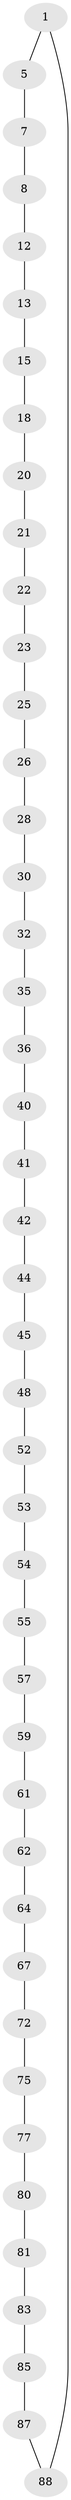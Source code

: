 // original degree distribution, {2: 1.0}
// Generated by graph-tools (version 1.1) at 2025/20/03/04/25 18:20:07]
// undirected, 44 vertices, 44 edges
graph export_dot {
graph [start="1"]
  node [color=gray90,style=filled];
  1 [super="+2+89"];
  5 [super="+6"];
  7;
  8 [super="+9"];
  12;
  13 [super="+14"];
  15 [super="+16"];
  18 [super="+19"];
  20;
  21;
  22;
  23 [super="+24"];
  25;
  26 [super="+27"];
  28 [super="+29"];
  30 [super="+31"];
  32 [super="+33"];
  35;
  36 [super="+37"];
  40;
  41;
  42 [super="+43"];
  44;
  45 [super="+46"];
  48 [super="+49"];
  52;
  53;
  54;
  55 [super="+56"];
  57 [super="+58"];
  59 [super="+60"];
  61;
  62 [super="+63"];
  64 [super="+65"];
  67 [super="+68"];
  72 [super="+73"];
  75 [super="+76"];
  77 [super="+78"];
  80;
  81 [super="+82"];
  83 [super="+84"];
  85 [super="+86"];
  87;
  88;
  1 -- 5;
  1 -- 88;
  5 -- 7;
  7 -- 8;
  8 -- 12;
  12 -- 13;
  13 -- 15;
  15 -- 18;
  18 -- 20;
  20 -- 21;
  21 -- 22;
  22 -- 23;
  23 -- 25;
  25 -- 26;
  26 -- 28;
  28 -- 30;
  30 -- 32;
  32 -- 35;
  35 -- 36;
  36 -- 40;
  40 -- 41;
  41 -- 42;
  42 -- 44;
  44 -- 45;
  45 -- 48;
  48 -- 52;
  52 -- 53;
  53 -- 54;
  54 -- 55;
  55 -- 57;
  57 -- 59;
  59 -- 61;
  61 -- 62;
  62 -- 64;
  64 -- 67;
  67 -- 72;
  72 -- 75;
  75 -- 77;
  77 -- 80;
  80 -- 81;
  81 -- 83;
  83 -- 85;
  85 -- 87;
  87 -- 88;
}
